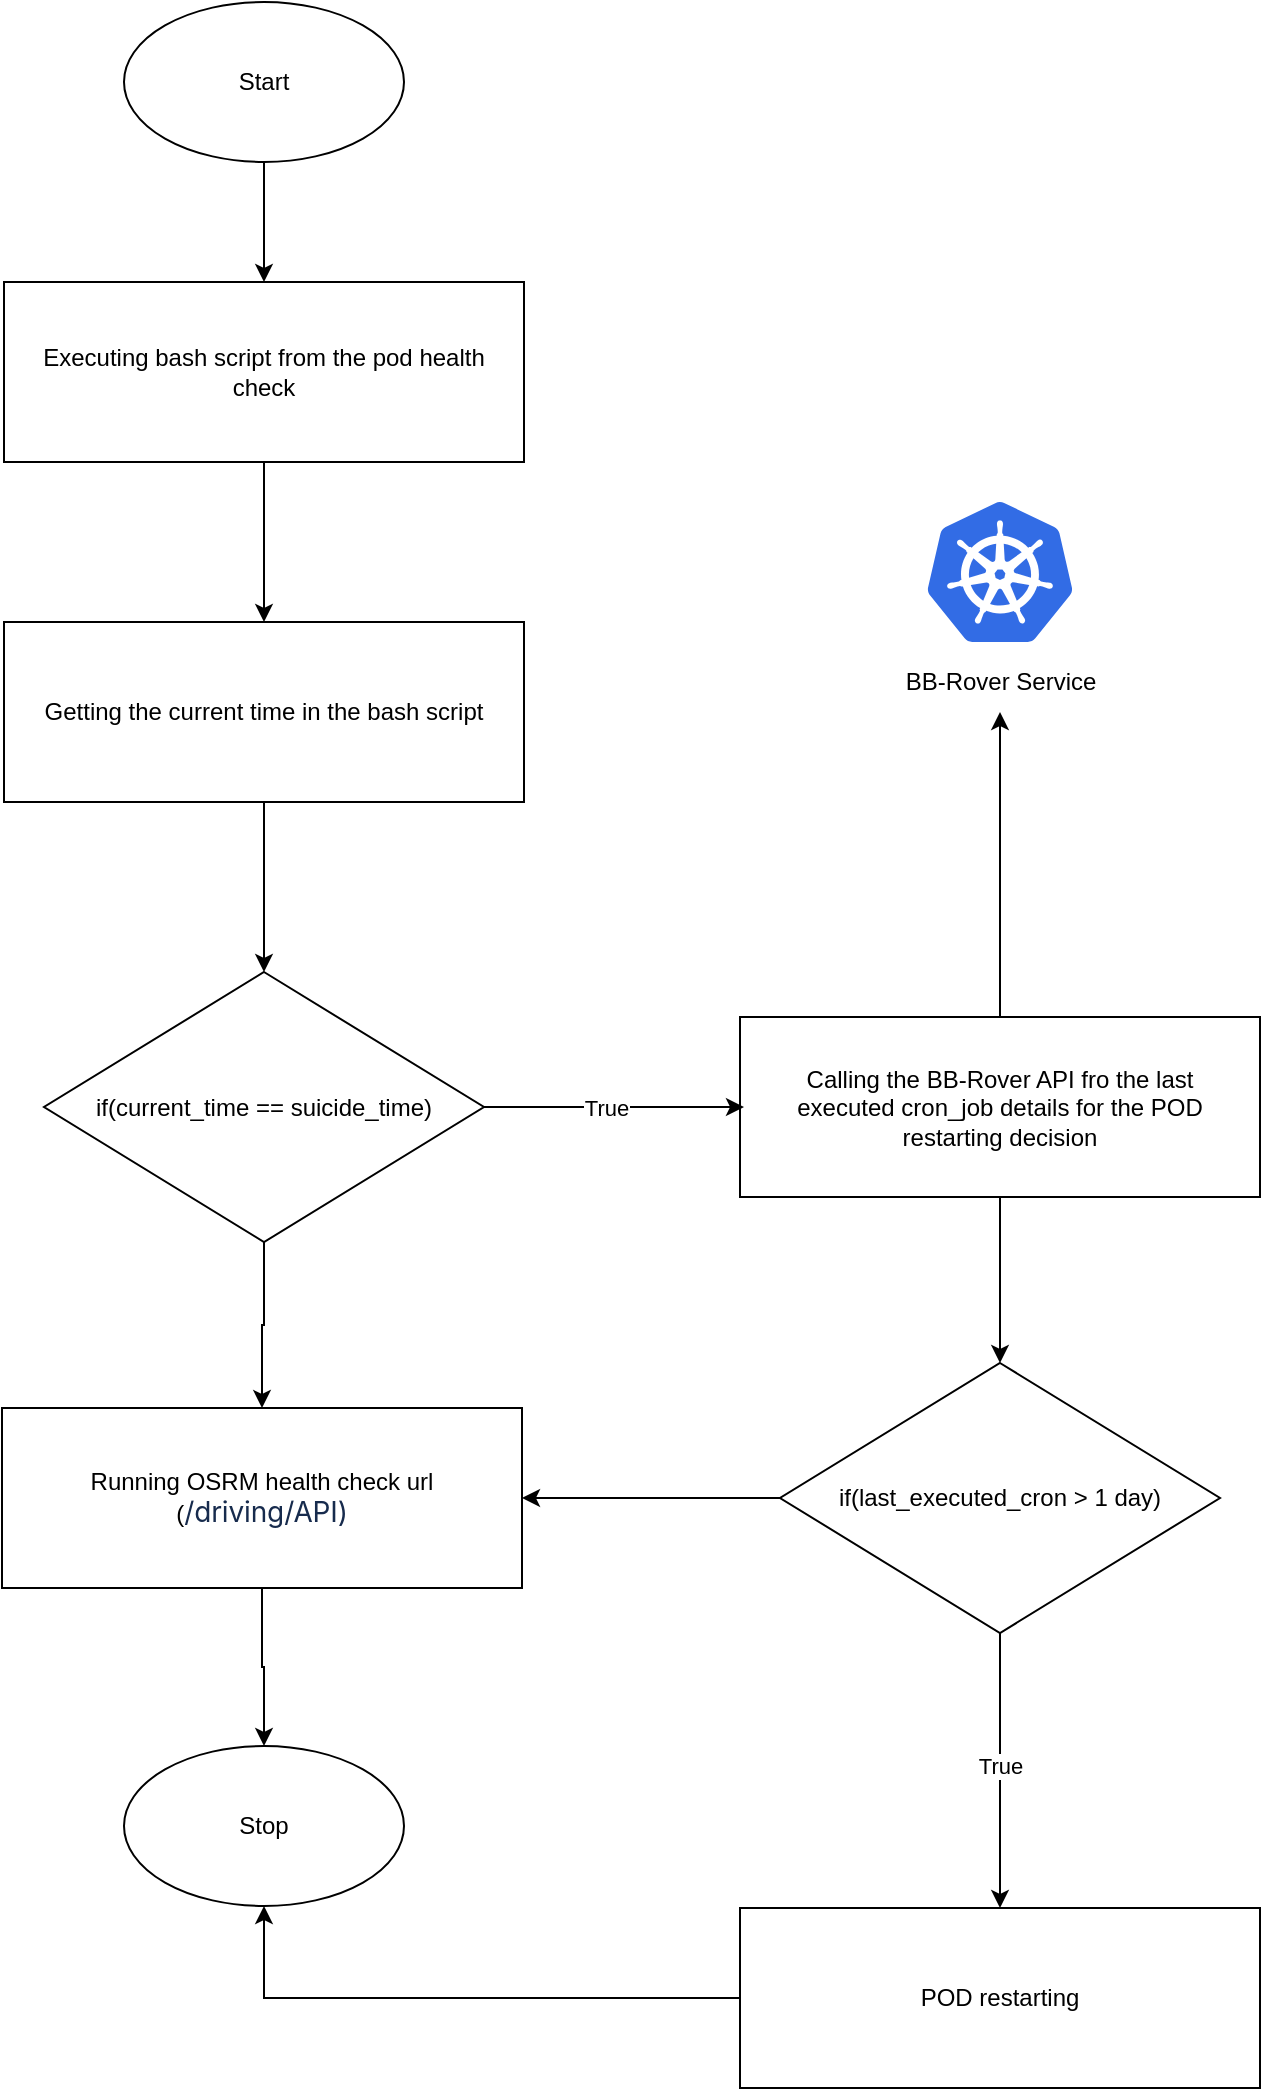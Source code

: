 <mxfile version="24.8.3">
  <diagram name="Page-1" id="KuWOhq276ija0KVuG3lu">
    <mxGraphModel dx="2737" dy="1440" grid="1" gridSize="10" guides="1" tooltips="1" connect="1" arrows="1" fold="1" page="1" pageScale="1" pageWidth="827" pageHeight="1169" math="0" shadow="0">
      <root>
        <mxCell id="0" />
        <mxCell id="1" parent="0" />
        <mxCell id="NSDBOYg2I7vT8SDhN7Sm-40" value="" style="edgeStyle=orthogonalEdgeStyle;rounded=0;orthogonalLoop=1;jettySize=auto;html=1;" edge="1" parent="1" source="NSDBOYg2I7vT8SDhN7Sm-38" target="NSDBOYg2I7vT8SDhN7Sm-39">
          <mxGeometry relative="1" as="geometry" />
        </mxCell>
        <mxCell id="NSDBOYg2I7vT8SDhN7Sm-38" value="Start" style="ellipse;whiteSpace=wrap;html=1;fillColor=none;" vertex="1" parent="1">
          <mxGeometry x="162" y="63" width="140" height="80" as="geometry" />
        </mxCell>
        <mxCell id="NSDBOYg2I7vT8SDhN7Sm-43" value="" style="edgeStyle=orthogonalEdgeStyle;rounded=0;orthogonalLoop=1;jettySize=auto;html=1;" edge="1" parent="1" source="NSDBOYg2I7vT8SDhN7Sm-39">
          <mxGeometry relative="1" as="geometry">
            <mxPoint x="232.0" y="373" as="targetPoint" />
          </mxGeometry>
        </mxCell>
        <mxCell id="NSDBOYg2I7vT8SDhN7Sm-39" value="" style="whiteSpace=wrap;html=1;fillColor=none;" vertex="1" parent="1">
          <mxGeometry x="102" y="203" width="260" height="90" as="geometry" />
        </mxCell>
        <mxCell id="NSDBOYg2I7vT8SDhN7Sm-41" value="Executing bash script from the pod health check" style="text;html=1;align=center;verticalAlign=middle;whiteSpace=wrap;rounded=0;" vertex="1" parent="1">
          <mxGeometry x="112" y="213" width="240" height="70" as="geometry" />
        </mxCell>
        <mxCell id="NSDBOYg2I7vT8SDhN7Sm-48" value="" style="edgeStyle=orthogonalEdgeStyle;rounded=0;orthogonalLoop=1;jettySize=auto;html=1;" edge="1" parent="1" source="NSDBOYg2I7vT8SDhN7Sm-45" target="NSDBOYg2I7vT8SDhN7Sm-47">
          <mxGeometry relative="1" as="geometry" />
        </mxCell>
        <mxCell id="NSDBOYg2I7vT8SDhN7Sm-45" value="" style="whiteSpace=wrap;html=1;fillColor=none;" vertex="1" parent="1">
          <mxGeometry x="102" y="373" width="260" height="90" as="geometry" />
        </mxCell>
        <mxCell id="NSDBOYg2I7vT8SDhN7Sm-46" value="Getting the current time in the bash script" style="text;html=1;align=center;verticalAlign=middle;whiteSpace=wrap;rounded=0;" vertex="1" parent="1">
          <mxGeometry x="112" y="383" width="240" height="70" as="geometry" />
        </mxCell>
        <mxCell id="NSDBOYg2I7vT8SDhN7Sm-53" value="" style="edgeStyle=orthogonalEdgeStyle;rounded=0;orthogonalLoop=1;jettySize=auto;html=1;" edge="1" parent="1" source="NSDBOYg2I7vT8SDhN7Sm-47">
          <mxGeometry relative="1" as="geometry">
            <mxPoint x="472" y="615.5" as="targetPoint" />
          </mxGeometry>
        </mxCell>
        <mxCell id="NSDBOYg2I7vT8SDhN7Sm-58" value="True" style="edgeLabel;html=1;align=center;verticalAlign=middle;resizable=0;points=[];" vertex="1" connectable="0" parent="NSDBOYg2I7vT8SDhN7Sm-53">
          <mxGeometry x="-0.075" relative="1" as="geometry">
            <mxPoint as="offset" />
          </mxGeometry>
        </mxCell>
        <mxCell id="NSDBOYg2I7vT8SDhN7Sm-76" style="edgeStyle=orthogonalEdgeStyle;rounded=0;orthogonalLoop=1;jettySize=auto;html=1;exitX=0.5;exitY=1;exitDx=0;exitDy=0;entryX=0.5;entryY=0;entryDx=0;entryDy=0;" edge="1" parent="1" source="NSDBOYg2I7vT8SDhN7Sm-47" target="NSDBOYg2I7vT8SDhN7Sm-74">
          <mxGeometry relative="1" as="geometry" />
        </mxCell>
        <mxCell id="NSDBOYg2I7vT8SDhN7Sm-47" value="if(current_time == suicide_time)" style="rhombus;whiteSpace=wrap;html=1;fillColor=none;" vertex="1" parent="1">
          <mxGeometry x="122" y="548" width="220" height="135" as="geometry" />
        </mxCell>
        <mxCell id="NSDBOYg2I7vT8SDhN7Sm-50" value="" style="image;sketch=0;aspect=fixed;html=1;points=[];align=center;fontSize=12;image=img/lib/mscae/Kubernetes.svg;" vertex="1" parent="1">
          <mxGeometry x="563.54" y="313" width="72.92" height="70" as="geometry" />
        </mxCell>
        <mxCell id="NSDBOYg2I7vT8SDhN7Sm-51" value="BB-Rover Service" style="text;html=1;align=center;verticalAlign=middle;resizable=0;points=[];autosize=1;strokeColor=none;fillColor=none;" vertex="1" parent="1">
          <mxGeometry x="540" y="388" width="120" height="30" as="geometry" />
        </mxCell>
        <mxCell id="NSDBOYg2I7vT8SDhN7Sm-56" style="edgeStyle=orthogonalEdgeStyle;rounded=0;orthogonalLoop=1;jettySize=auto;html=1;exitX=0.5;exitY=0;exitDx=0;exitDy=0;" edge="1" parent="1" source="NSDBOYg2I7vT8SDhN7Sm-54" target="NSDBOYg2I7vT8SDhN7Sm-51">
          <mxGeometry relative="1" as="geometry" />
        </mxCell>
        <mxCell id="NSDBOYg2I7vT8SDhN7Sm-62" style="edgeStyle=orthogonalEdgeStyle;rounded=0;orthogonalLoop=1;jettySize=auto;html=1;exitX=0.5;exitY=1;exitDx=0;exitDy=0;entryX=0.5;entryY=0;entryDx=0;entryDy=0;" edge="1" parent="1" source="NSDBOYg2I7vT8SDhN7Sm-54" target="NSDBOYg2I7vT8SDhN7Sm-61">
          <mxGeometry relative="1" as="geometry" />
        </mxCell>
        <mxCell id="NSDBOYg2I7vT8SDhN7Sm-54" value="" style="whiteSpace=wrap;html=1;fillColor=none;" vertex="1" parent="1">
          <mxGeometry x="470" y="570.5" width="260" height="90" as="geometry" />
        </mxCell>
        <mxCell id="NSDBOYg2I7vT8SDhN7Sm-55" value="Calling the BB-Rover API fro the last executed cron_job details for the POD restarting decision" style="text;html=1;align=center;verticalAlign=middle;whiteSpace=wrap;rounded=0;" vertex="1" parent="1">
          <mxGeometry x="480" y="580.5" width="240" height="70" as="geometry" />
        </mxCell>
        <mxCell id="NSDBOYg2I7vT8SDhN7Sm-59" value="Stop" style="ellipse;whiteSpace=wrap;html=1;fillColor=none;" vertex="1" parent="1">
          <mxGeometry x="162" y="935" width="140" height="80" as="geometry" />
        </mxCell>
        <mxCell id="NSDBOYg2I7vT8SDhN7Sm-65" style="edgeStyle=orthogonalEdgeStyle;rounded=0;orthogonalLoop=1;jettySize=auto;html=1;exitX=0.5;exitY=1;exitDx=0;exitDy=0;entryX=0.5;entryY=0;entryDx=0;entryDy=0;" edge="1" parent="1" source="NSDBOYg2I7vT8SDhN7Sm-61" target="NSDBOYg2I7vT8SDhN7Sm-63">
          <mxGeometry relative="1" as="geometry" />
        </mxCell>
        <mxCell id="NSDBOYg2I7vT8SDhN7Sm-67" value="True" style="edgeLabel;html=1;align=center;verticalAlign=middle;resizable=0;points=[];" vertex="1" connectable="0" parent="NSDBOYg2I7vT8SDhN7Sm-65">
          <mxGeometry x="-0.037" relative="1" as="geometry">
            <mxPoint as="offset" />
          </mxGeometry>
        </mxCell>
        <mxCell id="NSDBOYg2I7vT8SDhN7Sm-78" style="edgeStyle=orthogonalEdgeStyle;rounded=0;orthogonalLoop=1;jettySize=auto;html=1;exitX=0;exitY=0.5;exitDx=0;exitDy=0;entryX=1;entryY=0.5;entryDx=0;entryDy=0;" edge="1" parent="1" source="NSDBOYg2I7vT8SDhN7Sm-61" target="NSDBOYg2I7vT8SDhN7Sm-74">
          <mxGeometry relative="1" as="geometry" />
        </mxCell>
        <mxCell id="NSDBOYg2I7vT8SDhN7Sm-61" value="if(last_executed_cron &amp;gt; 1 day)" style="rhombus;whiteSpace=wrap;html=1;fillColor=none;" vertex="1" parent="1">
          <mxGeometry x="490" y="743.5" width="220" height="135" as="geometry" />
        </mxCell>
        <mxCell id="NSDBOYg2I7vT8SDhN7Sm-66" style="edgeStyle=orthogonalEdgeStyle;rounded=0;orthogonalLoop=1;jettySize=auto;html=1;exitX=0;exitY=0.5;exitDx=0;exitDy=0;entryX=0.5;entryY=1;entryDx=0;entryDy=0;" edge="1" parent="1" source="NSDBOYg2I7vT8SDhN7Sm-63" target="NSDBOYg2I7vT8SDhN7Sm-59">
          <mxGeometry relative="1" as="geometry" />
        </mxCell>
        <mxCell id="NSDBOYg2I7vT8SDhN7Sm-63" value="" style="whiteSpace=wrap;html=1;fillColor=none;" vertex="1" parent="1">
          <mxGeometry x="470" y="1016" width="260" height="90" as="geometry" />
        </mxCell>
        <mxCell id="NSDBOYg2I7vT8SDhN7Sm-64" value="POD restarting" style="text;html=1;align=center;verticalAlign=middle;whiteSpace=wrap;rounded=0;" vertex="1" parent="1">
          <mxGeometry x="480" y="1026" width="240" height="70" as="geometry" />
        </mxCell>
        <mxCell id="NSDBOYg2I7vT8SDhN7Sm-79" style="edgeStyle=orthogonalEdgeStyle;rounded=0;orthogonalLoop=1;jettySize=auto;html=1;exitX=0.5;exitY=1;exitDx=0;exitDy=0;entryX=0.5;entryY=0;entryDx=0;entryDy=0;" edge="1" parent="1" source="NSDBOYg2I7vT8SDhN7Sm-74" target="NSDBOYg2I7vT8SDhN7Sm-59">
          <mxGeometry relative="1" as="geometry" />
        </mxCell>
        <mxCell id="NSDBOYg2I7vT8SDhN7Sm-74" value="" style="whiteSpace=wrap;html=1;fillColor=none;" vertex="1" parent="1">
          <mxGeometry x="101" y="766" width="260" height="90" as="geometry" />
        </mxCell>
        <mxCell id="NSDBOYg2I7vT8SDhN7Sm-75" value="Running OSRM health check url&lt;div&gt;(&lt;span style=&quot;background-color: rgb(255, 255, 255); color: rgb(23, 43, 77); font-family: -apple-system, BlinkMacSystemFont, &amp;quot;Segoe UI&amp;quot;, Roboto, Oxygen, Ubuntu, &amp;quot;Fira Sans&amp;quot;, &amp;quot;Droid Sans&amp;quot;, &amp;quot;Helvetica Neue&amp;quot;, sans-serif; font-size: 14px; letter-spacing: -0.07px; text-align: start; white-space-collapse: preserve;&quot;&gt;/driving/API)&lt;/span&gt;&lt;/div&gt;" style="text;html=1;align=center;verticalAlign=middle;whiteSpace=wrap;rounded=0;" vertex="1" parent="1">
          <mxGeometry x="111" y="776" width="240" height="70" as="geometry" />
        </mxCell>
      </root>
    </mxGraphModel>
  </diagram>
</mxfile>
